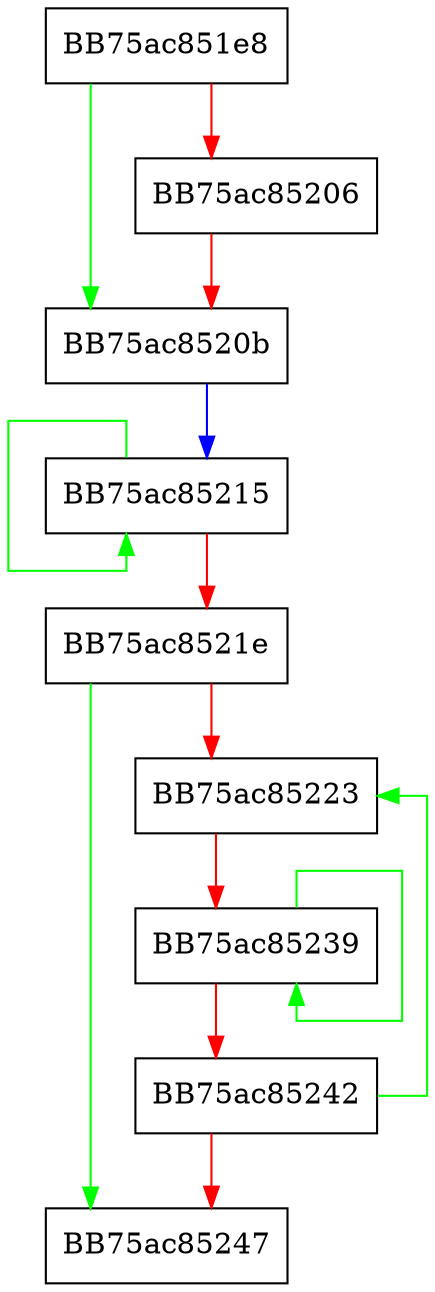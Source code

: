 digraph NameHash {
  node [shape="box"];
  graph [splines=ortho];
  BB75ac851e8 -> BB75ac8520b [color="green"];
  BB75ac851e8 -> BB75ac85206 [color="red"];
  BB75ac85206 -> BB75ac8520b [color="red"];
  BB75ac8520b -> BB75ac85215 [color="blue"];
  BB75ac85215 -> BB75ac85215 [color="green"];
  BB75ac85215 -> BB75ac8521e [color="red"];
  BB75ac8521e -> BB75ac85247 [color="green"];
  BB75ac8521e -> BB75ac85223 [color="red"];
  BB75ac85223 -> BB75ac85239 [color="red"];
  BB75ac85239 -> BB75ac85239 [color="green"];
  BB75ac85239 -> BB75ac85242 [color="red"];
  BB75ac85242 -> BB75ac85223 [color="green"];
  BB75ac85242 -> BB75ac85247 [color="red"];
}